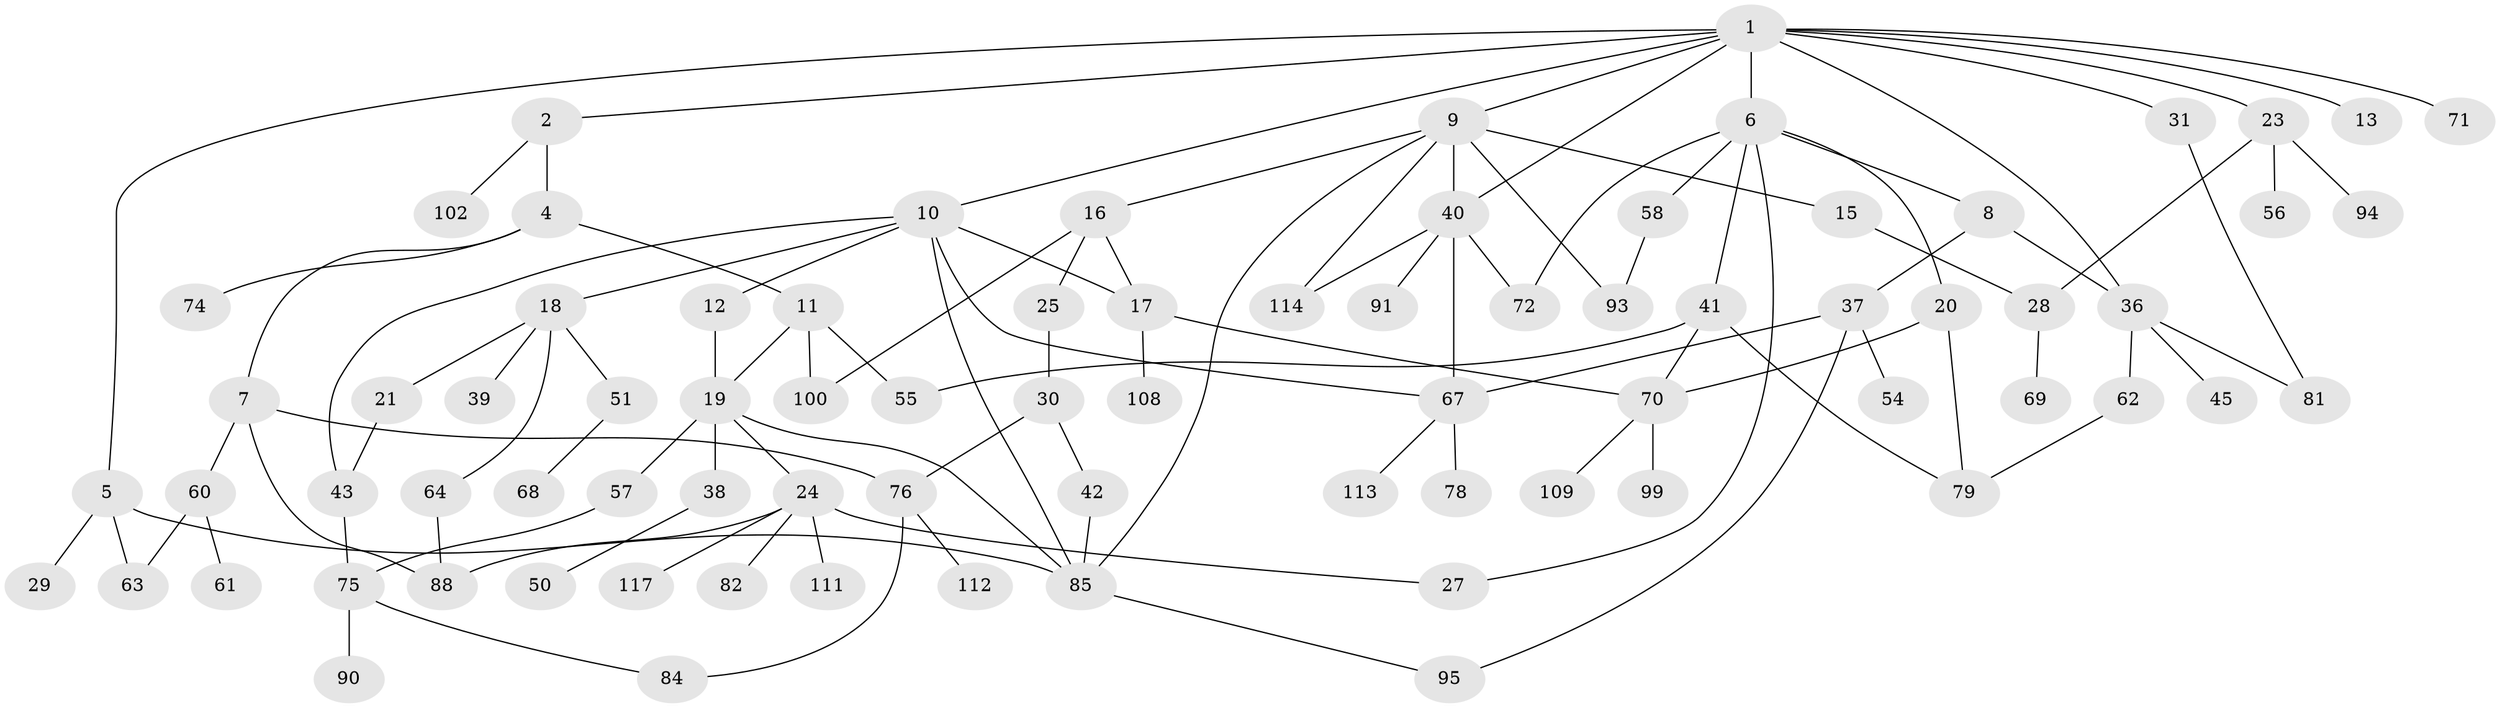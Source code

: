 // original degree distribution, {8: 0.00847457627118644, 3: 0.1271186440677966, 5: 0.059322033898305086, 7: 0.01694915254237288, 4: 0.13559322033898305, 2: 0.3474576271186441, 6: 0.01694915254237288, 1: 0.288135593220339}
// Generated by graph-tools (version 1.1) at 2025/10/02/27/25 16:10:54]
// undirected, 79 vertices, 108 edges
graph export_dot {
graph [start="1"]
  node [color=gray90,style=filled];
  1 [super="+3"];
  2 [super="+89"];
  4 [super="+53"];
  5 [super="+103"];
  6 [super="+14"];
  7 [super="+35"];
  8 [super="+22"];
  9 [super="+66"];
  10;
  11 [super="+44"];
  12;
  13;
  15;
  16 [super="+47"];
  17 [super="+26"];
  18 [super="+33"];
  19 [super="+32"];
  20 [super="+46"];
  21 [super="+110"];
  23 [super="+98"];
  24 [super="+48"];
  25;
  27;
  28 [super="+34"];
  29;
  30 [super="+52"];
  31;
  36 [super="+97"];
  37;
  38;
  39;
  40 [super="+49"];
  41 [super="+65"];
  42 [super="+73"];
  43;
  45;
  50;
  51 [super="+59"];
  54 [super="+118"];
  55;
  56;
  57;
  58;
  60 [super="+80"];
  61;
  62 [super="+105"];
  63;
  64 [super="+115"];
  67 [super="+107"];
  68;
  69;
  70 [super="+101"];
  71;
  72 [super="+96"];
  74 [super="+77"];
  75 [super="+106"];
  76 [super="+83"];
  78;
  79 [super="+92"];
  81 [super="+86"];
  82;
  84;
  85 [super="+87"];
  88;
  90;
  91;
  93;
  94;
  95 [super="+104"];
  99;
  100;
  102;
  108;
  109 [super="+116"];
  111;
  112;
  113;
  114;
  117;
  1 -- 2;
  1 -- 10;
  1 -- 13;
  1 -- 31;
  1 -- 36;
  1 -- 40;
  1 -- 71;
  1 -- 5;
  1 -- 6;
  1 -- 23;
  1 -- 9;
  2 -- 4;
  2 -- 102;
  4 -- 7;
  4 -- 11;
  4 -- 74;
  5 -- 29;
  5 -- 63;
  5 -- 85;
  6 -- 8;
  6 -- 20;
  6 -- 27;
  6 -- 41;
  6 -- 58;
  6 -- 72;
  7 -- 60;
  7 -- 88;
  7 -- 76;
  8 -- 37;
  8 -- 36;
  9 -- 15;
  9 -- 16;
  9 -- 114;
  9 -- 93;
  9 -- 40;
  9 -- 85;
  10 -- 12;
  10 -- 17;
  10 -- 18;
  10 -- 67;
  10 -- 85;
  10 -- 43;
  11 -- 19;
  11 -- 55;
  11 -- 100;
  12 -- 19;
  15 -- 28;
  16 -- 25;
  16 -- 100;
  16 -- 17;
  17 -- 108;
  17 -- 70;
  18 -- 21;
  18 -- 39;
  18 -- 51;
  18 -- 64;
  19 -- 24;
  19 -- 38;
  19 -- 57;
  19 -- 85;
  20 -- 79;
  20 -- 70;
  21 -- 43;
  23 -- 56;
  23 -- 94;
  23 -- 28;
  24 -- 88;
  24 -- 111;
  24 -- 82;
  24 -- 27;
  24 -- 117;
  25 -- 30;
  28 -- 69;
  30 -- 42;
  30 -- 76;
  31 -- 81;
  36 -- 45;
  36 -- 62;
  36 -- 81;
  37 -- 54;
  37 -- 67;
  37 -- 95;
  38 -- 50;
  40 -- 67;
  40 -- 114;
  40 -- 91;
  40 -- 72;
  41 -- 79;
  41 -- 55;
  41 -- 70;
  42 -- 85;
  43 -- 75;
  51 -- 68;
  57 -- 75;
  58 -- 93;
  60 -- 61;
  60 -- 63;
  62 -- 79;
  64 -- 88;
  67 -- 78;
  67 -- 113;
  70 -- 99;
  70 -- 109;
  75 -- 84;
  75 -- 90;
  76 -- 112;
  76 -- 84;
  85 -- 95;
}
